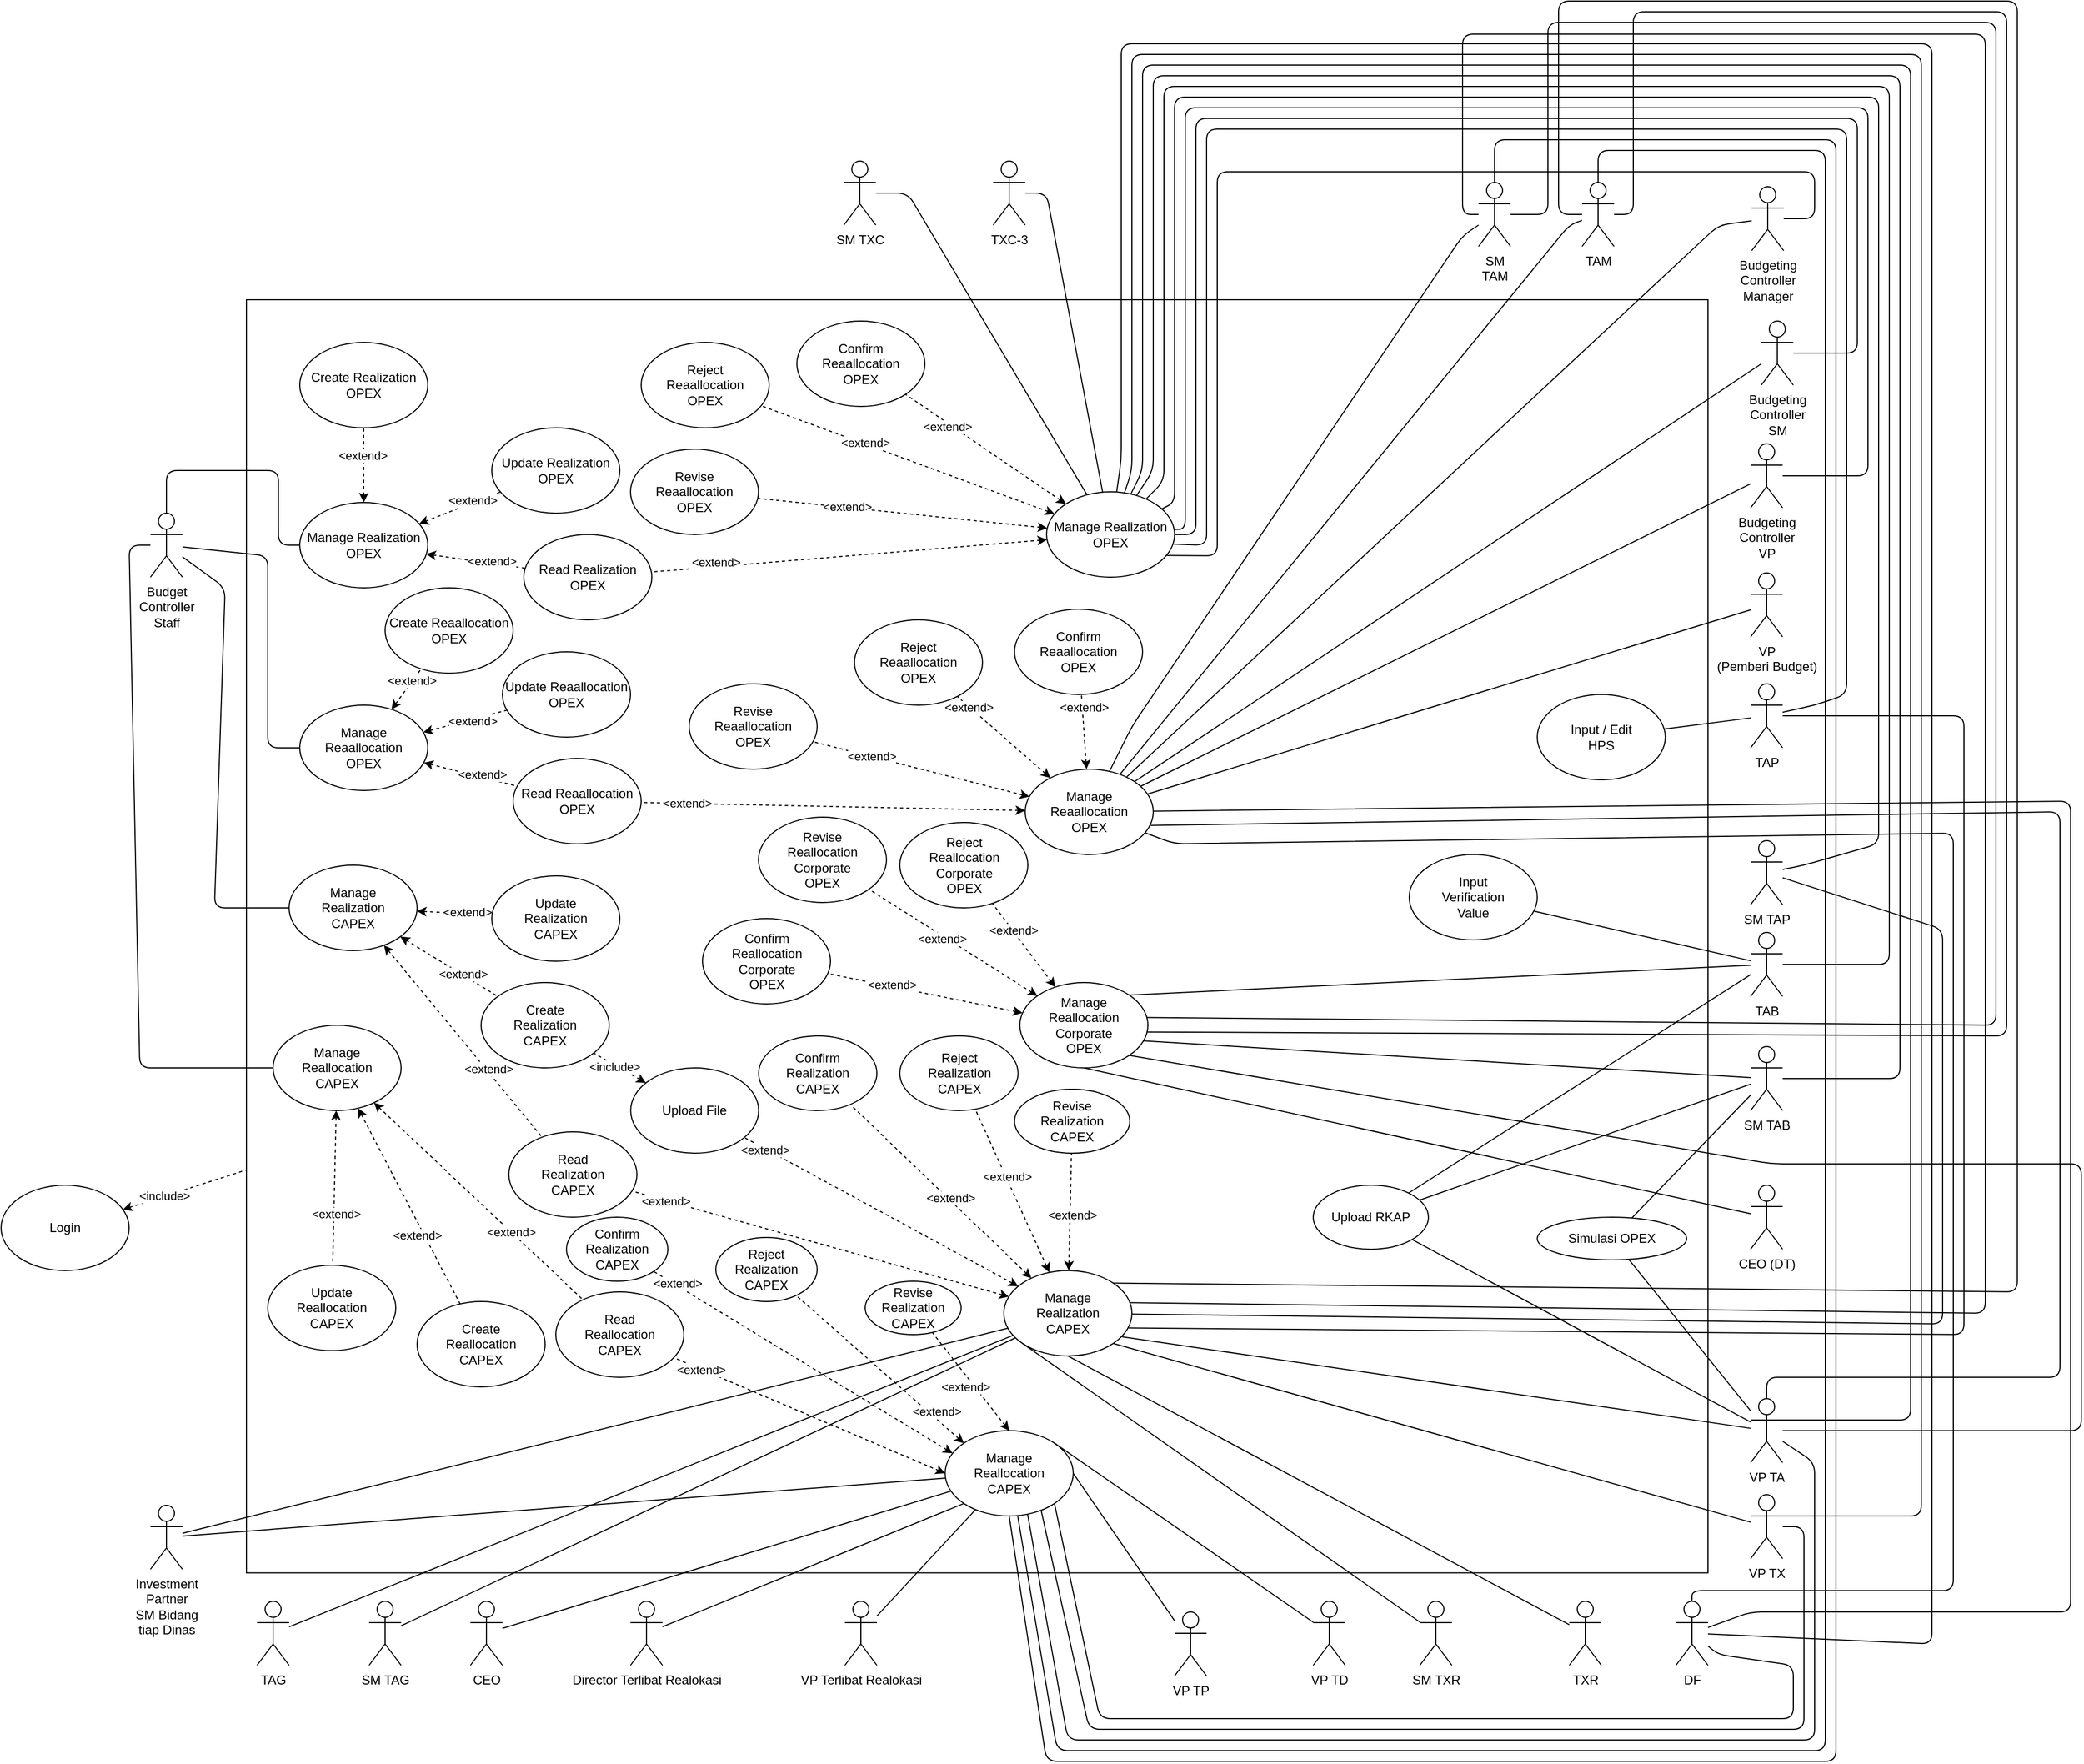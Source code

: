 <mxfile>
    <diagram id="9n12OGgtPwn-fQQnR-sB" name="Page-1">
        <mxGraphModel dx="2982" dy="1989" grid="1" gridSize="10" guides="1" tooltips="1" connect="1" arrows="1" fold="1" page="1" pageScale="1" pageWidth="850" pageHeight="1100" math="0" shadow="0">
            <root>
                <mxCell id="0"/>
                <mxCell id="1" parent="0"/>
                <mxCell id="5" value="" style="rounded=0;whiteSpace=wrap;html=1;movable=1;resizable=1;rotatable=1;deletable=1;editable=1;connectable=1;" vertex="1" parent="1">
                    <mxGeometry x="-570" y="-200" width="1370" height="1193.33" as="geometry"/>
                </mxCell>
                <mxCell id="9" style="edgeStyle=none;html=1;endArrow=none;endFill=0;" edge="1" parent="1" source="6" target="8">
                    <mxGeometry relative="1" as="geometry">
                        <mxPoint x="-520" y="30" as="targetPoint"/>
                        <Array as="points">
                            <mxPoint x="-645" y="-40"/>
                            <mxPoint x="-540" y="-40"/>
                            <mxPoint x="-540" y="30"/>
                        </Array>
                    </mxGeometry>
                </mxCell>
                <mxCell id="11" style="edgeStyle=none;html=1;endArrow=none;endFill=0;entryX=0;entryY=0.5;entryDx=0;entryDy=0;" edge="1" parent="1" source="6" target="10">
                    <mxGeometry relative="1" as="geometry">
                        <Array as="points">
                            <mxPoint x="-550" y="40"/>
                            <mxPoint x="-550" y="220"/>
                        </Array>
                    </mxGeometry>
                </mxCell>
                <mxCell id="6" value="Budget &lt;br&gt;Controller &lt;br&gt;Staff" style="shape=umlActor;verticalLabelPosition=bottom;verticalAlign=top;html=1;outlineConnect=0;" vertex="1" parent="1">
                    <mxGeometry x="-660" width="30" height="60" as="geometry"/>
                </mxCell>
                <mxCell id="15" style="edgeStyle=none;html=1;endArrow=none;endFill=0;startArrow=classic;startFill=1;dashed=1;" edge="1" parent="1" source="8" target="12">
                    <mxGeometry relative="1" as="geometry"/>
                </mxCell>
                <mxCell id="16" value="&amp;lt;extend&amp;gt;" style="edgeLabel;html=1;align=center;verticalAlign=middle;resizable=0;points=[];" vertex="1" connectable="0" parent="15">
                    <mxGeometry x="0.267" y="1" relative="1" as="geometry">
                        <mxPoint as="offset"/>
                    </mxGeometry>
                </mxCell>
                <mxCell id="17" style="edgeStyle=none;html=1;dashed=1;startArrow=classic;startFill=1;endArrow=none;endFill=0;" edge="1" parent="1" source="8" target="13">
                    <mxGeometry relative="1" as="geometry"/>
                </mxCell>
                <mxCell id="18" value="&amp;lt;extend&amp;gt;" style="edgeLabel;html=1;align=center;verticalAlign=middle;resizable=0;points=[];" vertex="1" connectable="0" parent="17">
                    <mxGeometry x="0.31" y="1" relative="1" as="geometry">
                        <mxPoint y="-1" as="offset"/>
                    </mxGeometry>
                </mxCell>
                <mxCell id="19" style="edgeStyle=none;html=1;dashed=1;startArrow=classic;startFill=1;endArrow=none;endFill=0;" edge="1" parent="1" source="8" target="14">
                    <mxGeometry relative="1" as="geometry"/>
                </mxCell>
                <mxCell id="20" value="&amp;lt;extend&amp;gt;" style="edgeLabel;html=1;align=center;verticalAlign=middle;resizable=0;points=[];" vertex="1" connectable="0" parent="19">
                    <mxGeometry x="0.328" y="2" relative="1" as="geometry">
                        <mxPoint as="offset"/>
                    </mxGeometry>
                </mxCell>
                <mxCell id="8" value="Manage Realization OPEX" style="ellipse;whiteSpace=wrap;html=1;" vertex="1" parent="1">
                    <mxGeometry x="-520" y="-10" width="120" height="80" as="geometry"/>
                </mxCell>
                <mxCell id="24" style="edgeStyle=none;html=1;dashed=1;startArrow=classic;startFill=1;endArrow=none;endFill=0;" edge="1" parent="1" source="10" target="21">
                    <mxGeometry relative="1" as="geometry"/>
                </mxCell>
                <mxCell id="34" value="&amp;lt;extend&amp;gt;" style="edgeLabel;html=1;align=center;verticalAlign=middle;resizable=0;points=[];" vertex="1" connectable="0" parent="24">
                    <mxGeometry x="0.409" y="1" relative="1" as="geometry">
                        <mxPoint as="offset"/>
                    </mxGeometry>
                </mxCell>
                <mxCell id="25" style="edgeStyle=none;html=1;dashed=1;startArrow=classic;startFill=1;endArrow=none;endFill=0;" edge="1" parent="1" source="10" target="23">
                    <mxGeometry relative="1" as="geometry"/>
                </mxCell>
                <mxCell id="35" value="&amp;lt;extend&amp;gt;" style="edgeLabel;html=1;align=center;verticalAlign=middle;resizable=0;points=[];" vertex="1" connectable="0" parent="25">
                    <mxGeometry x="-0.202" y="-2" relative="1" as="geometry">
                        <mxPoint x="14" y="-4" as="offset"/>
                    </mxGeometry>
                </mxCell>
                <mxCell id="26" style="edgeStyle=none;html=1;dashed=1;startArrow=classic;startFill=1;endArrow=none;endFill=0;" edge="1" parent="1" source="10" target="22">
                    <mxGeometry relative="1" as="geometry"/>
                </mxCell>
                <mxCell id="36" value="&amp;lt;extend&amp;gt;" style="edgeLabel;html=1;align=center;verticalAlign=middle;resizable=0;points=[];" vertex="1" connectable="0" parent="26">
                    <mxGeometry x="-0.113" y="1" relative="1" as="geometry">
                        <mxPoint x="15" y="2" as="offset"/>
                    </mxGeometry>
                </mxCell>
                <mxCell id="10" value="Manage Reaallocation&lt;br&gt;OPEX" style="ellipse;whiteSpace=wrap;html=1;" vertex="1" parent="1">
                    <mxGeometry x="-520" y="180" width="120" height="80" as="geometry"/>
                </mxCell>
                <mxCell id="12" value="Create Realization OPEX" style="ellipse;whiteSpace=wrap;html=1;" vertex="1" parent="1">
                    <mxGeometry x="-520" y="-160" width="120" height="80" as="geometry"/>
                </mxCell>
                <mxCell id="13" value="Read Realization OPEX" style="ellipse;whiteSpace=wrap;html=1;" vertex="1" parent="1">
                    <mxGeometry x="-310" y="20" width="120" height="80" as="geometry"/>
                </mxCell>
                <mxCell id="14" value="Update Realization OPEX" style="ellipse;whiteSpace=wrap;html=1;" vertex="1" parent="1">
                    <mxGeometry x="-340" y="-80" width="120" height="80" as="geometry"/>
                </mxCell>
                <mxCell id="21" value="Create Reaallocation OPEX" style="ellipse;whiteSpace=wrap;html=1;" vertex="1" parent="1">
                    <mxGeometry x="-440" y="70" width="120" height="80" as="geometry"/>
                </mxCell>
                <mxCell id="22" value="Read Reaallocation OPEX" style="ellipse;whiteSpace=wrap;html=1;" vertex="1" parent="1">
                    <mxGeometry x="-320" y="230" width="120" height="80" as="geometry"/>
                </mxCell>
                <mxCell id="23" value="Update Reaallocation OPEX" style="ellipse;whiteSpace=wrap;html=1;" vertex="1" parent="1">
                    <mxGeometry x="-330" y="130" width="120" height="80" as="geometry"/>
                </mxCell>
                <mxCell id="83" style="edgeStyle=none;html=1;startArrow=none;startFill=0;endArrow=none;endFill=0;entryX=0.937;entryY=0.745;entryDx=0;entryDy=0;entryPerimeter=0;" edge="1" parent="1" source="27" target="28">
                    <mxGeometry relative="1" as="geometry">
                        <Array as="points">
                            <mxPoint x="900" y="-276"/>
                            <mxPoint x="900" y="-320"/>
                            <mxPoint x="340" y="-320"/>
                            <mxPoint x="340" y="40"/>
                        </Array>
                    </mxGeometry>
                </mxCell>
                <mxCell id="128" style="edgeStyle=none;html=1;startArrow=none;startFill=0;endArrow=none;endFill=0;" edge="1" parent="1" source="27" target="29">
                    <mxGeometry relative="1" as="geometry">
                        <Array as="points">
                            <mxPoint x="810" y="-270"/>
                        </Array>
                    </mxGeometry>
                </mxCell>
                <mxCell id="27" value="Budgeting&lt;br&gt;Controller&lt;br&gt;Manager" style="shape=umlActor;verticalLabelPosition=bottom;verticalAlign=top;html=1;outlineConnect=0;" vertex="1" parent="1">
                    <mxGeometry x="841" y="-306" width="30" height="60" as="geometry"/>
                </mxCell>
                <mxCell id="30" style="edgeStyle=none;html=1;dashed=1;startArrow=classic;startFill=1;endArrow=none;endFill=0;" edge="1" parent="1" source="28" target="13">
                    <mxGeometry relative="1" as="geometry"/>
                </mxCell>
                <mxCell id="250" value="&amp;lt;extend&amp;gt;" style="edgeLabel;html=1;align=center;verticalAlign=middle;resizable=0;points=[];" vertex="1" connectable="0" parent="30">
                    <mxGeometry x="0.522" y="-2" relative="1" as="geometry">
                        <mxPoint x="-28" as="offset"/>
                    </mxGeometry>
                </mxCell>
                <mxCell id="46" style="edgeStyle=none;html=1;dashed=1;startArrow=classic;startFill=1;endArrow=none;endFill=0;" edge="1" parent="1" source="28" target="44">
                    <mxGeometry relative="1" as="geometry"/>
                </mxCell>
                <mxCell id="249" value="&amp;lt;extend&amp;gt;" style="edgeLabel;html=1;align=center;verticalAlign=middle;resizable=0;points=[];" vertex="1" connectable="0" parent="46">
                    <mxGeometry x="0.296" y="-1" relative="1" as="geometry">
                        <mxPoint as="offset"/>
                    </mxGeometry>
                </mxCell>
                <mxCell id="47" style="edgeStyle=none;html=1;dashed=1;startArrow=classic;startFill=1;endArrow=none;endFill=0;" edge="1" parent="1" source="28" target="45">
                    <mxGeometry relative="1" as="geometry"/>
                </mxCell>
                <mxCell id="247" value="&amp;lt;extend&amp;gt;" style="edgeLabel;html=1;align=center;verticalAlign=middle;resizable=0;points=[];" vertex="1" connectable="0" parent="47">
                    <mxGeometry x="0.481" y="-1" relative="1" as="geometry">
                        <mxPoint x="-1" y="4" as="offset"/>
                    </mxGeometry>
                </mxCell>
                <mxCell id="48" style="edgeStyle=none;html=1;dashed=1;startArrow=classic;startFill=1;endArrow=none;endFill=0;" edge="1" parent="1" source="28" target="43">
                    <mxGeometry relative="1" as="geometry"/>
                </mxCell>
                <mxCell id="248" value="&amp;lt;extend&amp;gt;" style="edgeLabel;html=1;align=center;verticalAlign=middle;resizable=0;points=[];" vertex="1" connectable="0" parent="48">
                    <mxGeometry x="0.388" y="-1" relative="1" as="geometry">
                        <mxPoint as="offset"/>
                    </mxGeometry>
                </mxCell>
                <mxCell id="28" value="Manage Realization OPEX" style="ellipse;whiteSpace=wrap;html=1;" vertex="1" parent="1">
                    <mxGeometry x="180" y="-20" width="120" height="80" as="geometry"/>
                </mxCell>
                <mxCell id="31" style="edgeStyle=none;html=1;dashed=1;startArrow=classic;startFill=1;endArrow=none;endFill=0;" edge="1" parent="1" source="29" target="22">
                    <mxGeometry relative="1" as="geometry"/>
                </mxCell>
                <mxCell id="254" value="&amp;lt;extend&amp;gt;" style="edgeLabel;html=1;align=center;verticalAlign=middle;resizable=0;points=[];" vertex="1" connectable="0" parent="31">
                    <mxGeometry x="0.763" relative="1" as="geometry">
                        <mxPoint as="offset"/>
                    </mxGeometry>
                </mxCell>
                <mxCell id="40" style="edgeStyle=none;html=1;dashed=1;startArrow=classic;startFill=1;endArrow=none;endFill=0;" edge="1" parent="1" source="29" target="37">
                    <mxGeometry relative="1" as="geometry"/>
                </mxCell>
                <mxCell id="251" value="&amp;lt;extend&amp;gt;" style="edgeLabel;html=1;align=center;verticalAlign=middle;resizable=0;points=[];" vertex="1" connectable="0" parent="40">
                    <mxGeometry x="0.455" relative="1" as="geometry">
                        <mxPoint as="offset"/>
                    </mxGeometry>
                </mxCell>
                <mxCell id="41" style="edgeStyle=none;html=1;dashed=1;startArrow=classic;startFill=1;endArrow=none;endFill=0;" edge="1" parent="1" source="29" target="38">
                    <mxGeometry relative="1" as="geometry"/>
                </mxCell>
                <mxCell id="252" value="&amp;lt;extend&amp;gt;" style="edgeLabel;html=1;align=center;verticalAlign=middle;resizable=0;points=[];" vertex="1" connectable="0" parent="41">
                    <mxGeometry x="0.75" relative="1" as="geometry">
                        <mxPoint as="offset"/>
                    </mxGeometry>
                </mxCell>
                <mxCell id="42" style="edgeStyle=none;html=1;dashed=1;startArrow=classic;startFill=1;endArrow=none;endFill=0;" edge="1" parent="1" source="29" target="39">
                    <mxGeometry relative="1" as="geometry"/>
                </mxCell>
                <mxCell id="253" value="&amp;lt;extend&amp;gt;" style="edgeLabel;html=1;align=center;verticalAlign=middle;resizable=0;points=[];" vertex="1" connectable="0" parent="42">
                    <mxGeometry x="0.657" y="-1" relative="1" as="geometry">
                        <mxPoint as="offset"/>
                    </mxGeometry>
                </mxCell>
                <mxCell id="29" value="Manage Reaallocation&lt;br&gt;OPEX" style="ellipse;whiteSpace=wrap;html=1;" vertex="1" parent="1">
                    <mxGeometry x="160" y="240" width="120" height="80" as="geometry"/>
                </mxCell>
                <mxCell id="37" value="Revise&lt;br&gt;Reaallocation&lt;br&gt;OPEX" style="ellipse;whiteSpace=wrap;html=1;" vertex="1" parent="1">
                    <mxGeometry x="-155" y="160" width="120" height="80" as="geometry"/>
                </mxCell>
                <mxCell id="38" value="Reject&lt;br&gt;Reaallocation&lt;br&gt;OPEX" style="ellipse;whiteSpace=wrap;html=1;" vertex="1" parent="1">
                    <mxGeometry y="100" width="120" height="80" as="geometry"/>
                </mxCell>
                <mxCell id="39" value="Confirm&lt;br&gt;Reaallocation&lt;br&gt;OPEX" style="ellipse;whiteSpace=wrap;html=1;" vertex="1" parent="1">
                    <mxGeometry x="150" y="90" width="120" height="80" as="geometry"/>
                </mxCell>
                <mxCell id="43" value="Revise&lt;br&gt;Reaallocation&lt;br&gt;OPEX" style="ellipse;whiteSpace=wrap;html=1;" vertex="1" parent="1">
                    <mxGeometry x="-210" y="-60" width="120" height="80" as="geometry"/>
                </mxCell>
                <mxCell id="44" value="Reject&lt;br&gt;Reaallocation&lt;br&gt;OPEX" style="ellipse;whiteSpace=wrap;html=1;" vertex="1" parent="1">
                    <mxGeometry x="-200" y="-160" width="120" height="80" as="geometry"/>
                </mxCell>
                <mxCell id="45" value="Confirm&lt;br&gt;Reaallocation&lt;br&gt;OPEX" style="ellipse;whiteSpace=wrap;html=1;" vertex="1" parent="1">
                    <mxGeometry x="-54" y="-180" width="120" height="80" as="geometry"/>
                </mxCell>
                <mxCell id="60" style="edgeStyle=none;html=1;dashed=1;startArrow=classic;startFill=1;endArrow=none;endFill=0;" edge="1" parent="1" source="56" target="57">
                    <mxGeometry relative="1" as="geometry"/>
                </mxCell>
                <mxCell id="257" value="&amp;lt;extend&amp;gt;" style="edgeLabel;html=1;align=center;verticalAlign=middle;resizable=0;points=[];" vertex="1" connectable="0" parent="60">
                    <mxGeometry x="0.122" y="3" relative="1" as="geometry">
                        <mxPoint x="1" as="offset"/>
                    </mxGeometry>
                </mxCell>
                <mxCell id="61" style="edgeStyle=none;html=1;dashed=1;startArrow=classic;startFill=1;endArrow=none;endFill=0;" edge="1" parent="1" source="56" target="59">
                    <mxGeometry relative="1" as="geometry"/>
                </mxCell>
                <mxCell id="258" value="&amp;lt;extend&amp;gt;" style="edgeLabel;html=1;align=center;verticalAlign=middle;resizable=0;points=[];" vertex="1" connectable="0" parent="61">
                    <mxGeometry x="0.35" y="-2" relative="1" as="geometry">
                        <mxPoint as="offset"/>
                    </mxGeometry>
                </mxCell>
                <mxCell id="62" style="edgeStyle=none;html=1;dashed=1;startArrow=classic;startFill=1;endArrow=none;endFill=0;" edge="1" parent="1" source="56" target="58">
                    <mxGeometry relative="1" as="geometry"/>
                </mxCell>
                <mxCell id="256" value="&amp;lt;extend&amp;gt;" style="edgeLabel;html=1;align=center;verticalAlign=middle;resizable=0;points=[];" vertex="1" connectable="0" parent="62">
                    <mxGeometry x="0.356" relative="1" as="geometry">
                        <mxPoint as="offset"/>
                    </mxGeometry>
                </mxCell>
                <mxCell id="56" value="Manage &lt;br&gt;Reallocation Corporate&lt;br&gt;OPEX" style="ellipse;whiteSpace=wrap;html=1;" vertex="1" parent="1">
                    <mxGeometry x="155" y="440" width="120" height="80" as="geometry"/>
                </mxCell>
                <mxCell id="57" value="Revise&lt;br&gt;Reallocation Corporate&lt;br&gt;OPEX" style="ellipse;whiteSpace=wrap;html=1;" vertex="1" parent="1">
                    <mxGeometry x="-90" y="285" width="120" height="80" as="geometry"/>
                </mxCell>
                <mxCell id="58" value="Reject&lt;br&gt;Reallocation Corporate&lt;br&gt;OPEX" style="ellipse;whiteSpace=wrap;html=1;" vertex="1" parent="1">
                    <mxGeometry x="42.5" y="290" width="120" height="80" as="geometry"/>
                </mxCell>
                <mxCell id="59" value="Confirm&lt;br&gt;Reallocation Corporate&lt;br&gt;OPEX" style="ellipse;whiteSpace=wrap;html=1;" vertex="1" parent="1">
                    <mxGeometry x="-142.5" y="380" width="120" height="80" as="geometry"/>
                </mxCell>
                <mxCell id="85" style="edgeStyle=none;html=1;startArrow=none;startFill=0;endArrow=none;endFill=0;entryX=1;entryY=0.5;entryDx=0;entryDy=0;" edge="1" parent="1" source="84" target="28">
                    <mxGeometry relative="1" as="geometry">
                        <mxPoint x="290" as="targetPoint"/>
                        <Array as="points">
                            <mxPoint x="940" y="-150"/>
                            <mxPoint x="940" y="-370"/>
                            <mxPoint x="320" y="-370"/>
                            <mxPoint x="320" y="20"/>
                        </Array>
                    </mxGeometry>
                </mxCell>
                <mxCell id="129" style="edgeStyle=none;html=1;startArrow=none;startFill=0;endArrow=none;endFill=0;" edge="1" parent="1" source="84" target="29">
                    <mxGeometry relative="1" as="geometry"/>
                </mxCell>
                <mxCell id="84" value="Budgeting&lt;br&gt;Controller&lt;br&gt;SM" style="shape=umlActor;verticalLabelPosition=bottom;verticalAlign=top;html=1;outlineConnect=0;" vertex="1" parent="1">
                    <mxGeometry x="850" y="-180" width="30" height="60" as="geometry"/>
                </mxCell>
                <mxCell id="89" style="edgeStyle=none;html=1;startArrow=none;startFill=0;endArrow=none;endFill=0;entryX=0.993;entryY=0.44;entryDx=0;entryDy=0;entryPerimeter=0;" edge="1" parent="1" source="88" target="28">
                    <mxGeometry relative="1" as="geometry">
                        <Array as="points">
                            <mxPoint x="950" y="-35"/>
                            <mxPoint x="950" y="-380"/>
                            <mxPoint x="310" y="-380"/>
                            <mxPoint x="310" y="15"/>
                        </Array>
                    </mxGeometry>
                </mxCell>
                <mxCell id="130" style="edgeStyle=none;html=1;startArrow=none;startFill=0;endArrow=none;endFill=0;" edge="1" parent="1" source="88" target="29">
                    <mxGeometry relative="1" as="geometry"/>
                </mxCell>
                <mxCell id="88" value="Budgeting&lt;br&gt;Controller&lt;br&gt;VP" style="shape=umlActor;verticalLabelPosition=bottom;verticalAlign=top;html=1;outlineConnect=0;" vertex="1" parent="1">
                    <mxGeometry x="840" y="-65" width="30" height="60" as="geometry"/>
                </mxCell>
                <mxCell id="94" style="edgeStyle=none;html=1;startArrow=none;startFill=0;endArrow=none;endFill=0;entryX=0.99;entryY=0.613;entryDx=0;entryDy=0;entryPerimeter=0;" edge="1" parent="1" source="93" target="28">
                    <mxGeometry relative="1" as="geometry">
                        <Array as="points">
                            <mxPoint x="900" y="180"/>
                            <mxPoint x="930" y="170"/>
                            <mxPoint x="930" y="-360"/>
                            <mxPoint x="330" y="-360"/>
                            <mxPoint x="330" y="30"/>
                        </Array>
                    </mxGeometry>
                </mxCell>
                <mxCell id="98" style="edgeStyle=none;html=1;startArrow=none;startFill=0;endArrow=none;endFill=0;" edge="1" parent="1" source="93" target="262">
                    <mxGeometry relative="1" as="geometry">
                        <mxPoint x="780.424" y="204.797" as="targetPoint"/>
                    </mxGeometry>
                </mxCell>
                <mxCell id="219" style="edgeStyle=none;html=1;startArrow=none;startFill=0;endArrow=none;endFill=0;entryX=0.973;entryY=0.672;entryDx=0;entryDy=0;entryPerimeter=0;" edge="1" parent="1" source="93" target="161">
                    <mxGeometry relative="1" as="geometry">
                        <mxPoint x="240" y="770" as="targetPoint"/>
                        <Array as="points">
                            <mxPoint x="1040" y="190"/>
                            <mxPoint x="1040" y="770"/>
                        </Array>
                    </mxGeometry>
                </mxCell>
                <mxCell id="93" value="TAP" style="shape=umlActor;verticalLabelPosition=bottom;verticalAlign=top;html=1;outlineConnect=0;" vertex="1" parent="1">
                    <mxGeometry x="840" y="160" width="30" height="60" as="geometry"/>
                </mxCell>
                <mxCell id="101" style="edgeStyle=none;html=1;startArrow=none;startFill=0;endArrow=none;endFill=0;" edge="1" parent="1" source="99" target="28">
                    <mxGeometry relative="1" as="geometry">
                        <mxPoint x="870" y="300" as="sourcePoint"/>
                        <Array as="points">
                            <mxPoint x="890" y="330"/>
                            <mxPoint x="960" y="310"/>
                            <mxPoint x="960" y="-390"/>
                            <mxPoint x="300" y="-390"/>
                            <mxPoint x="300" y="-10"/>
                        </Array>
                    </mxGeometry>
                </mxCell>
                <mxCell id="218" style="edgeStyle=none;html=1;startArrow=none;startFill=0;endArrow=none;endFill=0;" edge="1" parent="1" source="99" target="161">
                    <mxGeometry relative="1" as="geometry">
                        <Array as="points">
                            <mxPoint x="1020" y="390"/>
                            <mxPoint x="1020" y="760"/>
                        </Array>
                    </mxGeometry>
                </mxCell>
                <mxCell id="99" value="SM TAP" style="shape=umlActor;verticalLabelPosition=bottom;verticalAlign=top;html=1;outlineConnect=0;" vertex="1" parent="1">
                    <mxGeometry x="840" y="307" width="30" height="60" as="geometry"/>
                </mxCell>
                <mxCell id="105" style="edgeStyle=none;html=1;startArrow=none;startFill=0;endArrow=none;endFill=0;" edge="1" parent="1" source="104" target="28">
                    <mxGeometry relative="1" as="geometry">
                        <Array as="points">
                            <mxPoint x="970" y="423"/>
                            <mxPoint x="970" y="-400"/>
                            <mxPoint x="290" y="-400"/>
                            <mxPoint x="290" y="-30"/>
                        </Array>
                    </mxGeometry>
                </mxCell>
                <mxCell id="109" style="edgeStyle=none;html=1;startArrow=none;startFill=0;endArrow=none;endFill=0;" edge="1" parent="1" source="104" target="263">
                    <mxGeometry relative="1" as="geometry">
                        <mxPoint x="752.535" y="410.589" as="targetPoint"/>
                    </mxGeometry>
                </mxCell>
                <mxCell id="141" style="edgeStyle=none;html=1;startArrow=none;startFill=0;endArrow=none;endFill=0;entryX=1;entryY=0;entryDx=0;entryDy=0;" edge="1" parent="1" source="104" target="56">
                    <mxGeometry relative="1" as="geometry"/>
                </mxCell>
                <mxCell id="303" style="edgeStyle=none;html=1;startArrow=none;startFill=0;endArrow=none;endFill=0;" edge="1" parent="1" source="104" target="304">
                    <mxGeometry relative="1" as="geometry"/>
                </mxCell>
                <mxCell id="104" value="TAB" style="shape=umlActor;verticalLabelPosition=bottom;verticalAlign=top;html=1;outlineConnect=0;" vertex="1" parent="1">
                    <mxGeometry x="840" y="393" width="30" height="60" as="geometry"/>
                </mxCell>
                <mxCell id="111" style="edgeStyle=none;html=1;startArrow=none;startFill=0;endArrow=none;endFill=0;" edge="1" parent="1" source="110" target="28">
                    <mxGeometry relative="1" as="geometry">
                        <Array as="points">
                            <mxPoint x="980" y="530"/>
                            <mxPoint x="980" y="-410"/>
                            <mxPoint x="280" y="-410"/>
                            <mxPoint x="280" y="-40"/>
                        </Array>
                    </mxGeometry>
                </mxCell>
                <mxCell id="140" style="edgeStyle=none;html=1;startArrow=none;startFill=0;endArrow=none;endFill=0;entryX=0.962;entryY=0.683;entryDx=0;entryDy=0;entryPerimeter=0;" edge="1" parent="1" source="110" target="56">
                    <mxGeometry relative="1" as="geometry"/>
                </mxCell>
                <mxCell id="301" style="edgeStyle=none;html=1;startArrow=none;startFill=0;endArrow=none;endFill=0;" edge="1" parent="1" source="110" target="304">
                    <mxGeometry relative="1" as="geometry"/>
                </mxCell>
                <mxCell id="302" style="edgeStyle=none;html=1;startArrow=none;startFill=0;endArrow=none;endFill=0;" edge="1" parent="1" source="110" target="299">
                    <mxGeometry relative="1" as="geometry"/>
                </mxCell>
                <mxCell id="110" value="SM TAB" style="shape=umlActor;verticalLabelPosition=bottom;verticalAlign=top;html=1;outlineConnect=0;" vertex="1" parent="1">
                    <mxGeometry x="840" y="500" width="30" height="60" as="geometry"/>
                </mxCell>
                <mxCell id="115" style="edgeStyle=none;html=1;startArrow=none;startFill=0;endArrow=none;endFill=0;exitX=1;exitY=0.333;exitDx=0;exitDy=0;exitPerimeter=0;" edge="1" parent="1" source="114" target="28">
                    <mxGeometry relative="1" as="geometry">
                        <Array as="points">
                            <mxPoint x="990" y="850"/>
                            <mxPoint x="990" y="-420"/>
                            <mxPoint x="270" y="-420"/>
                            <mxPoint x="270" y="-40"/>
                        </Array>
                    </mxGeometry>
                </mxCell>
                <mxCell id="138" style="edgeStyle=none;html=1;startArrow=none;startFill=0;endArrow=none;endFill=0;entryX=0.978;entryY=0.659;entryDx=0;entryDy=0;entryPerimeter=0;" edge="1" parent="1" source="114" target="29">
                    <mxGeometry relative="1" as="geometry">
                        <mxPoint x="280" y="290" as="targetPoint"/>
                        <Array as="points">
                            <mxPoint x="855" y="810"/>
                            <mxPoint x="1130" y="810"/>
                            <mxPoint x="1130" y="280"/>
                        </Array>
                    </mxGeometry>
                </mxCell>
                <mxCell id="145" style="edgeStyle=none;html=1;startArrow=none;startFill=0;endArrow=none;endFill=0;entryX=1;entryY=1;entryDx=0;entryDy=0;" edge="1" parent="1" source="114" target="56">
                    <mxGeometry relative="1" as="geometry">
                        <Array as="points">
                            <mxPoint x="1150" y="860"/>
                            <mxPoint x="1150" y="610"/>
                            <mxPoint x="860" y="610"/>
                        </Array>
                    </mxGeometry>
                </mxCell>
                <mxCell id="221" style="edgeStyle=none;html=1;startArrow=none;startFill=0;endArrow=none;endFill=0;entryX=0.921;entryY=0.775;entryDx=0;entryDy=0;entryPerimeter=0;" edge="1" parent="1" source="114" target="161">
                    <mxGeometry relative="1" as="geometry">
                        <Array as="points"/>
                    </mxGeometry>
                </mxCell>
                <mxCell id="229" style="edgeStyle=none;html=1;startArrow=none;startFill=0;endArrow=none;endFill=0;entryX=0.643;entryY=0.972;entryDx=0;entryDy=0;entryPerimeter=0;" edge="1" parent="1" source="114" target="187">
                    <mxGeometry relative="1" as="geometry">
                        <Array as="points">
                            <mxPoint x="900" y="890"/>
                            <mxPoint x="900" y="1150"/>
                            <mxPoint x="200" y="1150"/>
                        </Array>
                    </mxGeometry>
                </mxCell>
                <mxCell id="297" style="edgeStyle=none;html=1;startArrow=none;startFill=0;endArrow=none;endFill=0;" edge="1" parent="1" source="114" target="304">
                    <mxGeometry relative="1" as="geometry"/>
                </mxCell>
                <mxCell id="300" style="edgeStyle=none;html=1;startArrow=none;startFill=0;endArrow=none;endFill=0;" edge="1" parent="1" source="114" target="299">
                    <mxGeometry relative="1" as="geometry"/>
                </mxCell>
                <mxCell id="114" value="VP TA" style="shape=umlActor;verticalLabelPosition=bottom;verticalAlign=top;html=1;outlineConnect=0;" vertex="1" parent="1">
                    <mxGeometry x="840" y="830" width="30" height="60" as="geometry"/>
                </mxCell>
                <mxCell id="117" style="edgeStyle=none;html=1;startArrow=none;startFill=0;endArrow=none;endFill=0;" edge="1" parent="1" source="116" target="28">
                    <mxGeometry relative="1" as="geometry">
                        <Array as="points">
                            <mxPoint x="180" y="-300"/>
                        </Array>
                    </mxGeometry>
                </mxCell>
                <mxCell id="116" value="TXC-3" style="shape=umlActor;verticalLabelPosition=bottom;verticalAlign=top;html=1;outlineConnect=0;" vertex="1" parent="1">
                    <mxGeometry x="130" y="-330" width="30" height="60" as="geometry"/>
                </mxCell>
                <mxCell id="119" style="edgeStyle=none;html=1;startArrow=none;startFill=0;endArrow=none;endFill=0;" edge="1" parent="1" source="118" target="28">
                    <mxGeometry relative="1" as="geometry">
                        <Array as="points">
                            <mxPoint x="50" y="-300"/>
                        </Array>
                    </mxGeometry>
                </mxCell>
                <mxCell id="118" value="SM TXC" style="shape=umlActor;verticalLabelPosition=bottom;verticalAlign=top;html=1;outlineConnect=0;" vertex="1" parent="1">
                    <mxGeometry x="-10" y="-330" width="30" height="60" as="geometry"/>
                </mxCell>
                <mxCell id="121" style="edgeStyle=none;html=1;startArrow=none;startFill=0;endArrow=none;endFill=0;exitX=1;exitY=0.333;exitDx=0;exitDy=0;exitPerimeter=0;" edge="1" parent="1" source="120" target="28">
                    <mxGeometry relative="1" as="geometry">
                        <mxPoint x="840" y="931" as="sourcePoint"/>
                        <Array as="points">
                            <mxPoint x="1000" y="940"/>
                            <mxPoint x="1000" y="-430"/>
                            <mxPoint x="260" y="-430"/>
                            <mxPoint x="260" y="-40"/>
                        </Array>
                    </mxGeometry>
                </mxCell>
                <mxCell id="222" style="edgeStyle=none;html=1;startArrow=none;startFill=0;endArrow=none;endFill=0;entryX=1;entryY=1;entryDx=0;entryDy=0;" edge="1" parent="1" source="120" target="161">
                    <mxGeometry relative="1" as="geometry">
                        <Array as="points"/>
                    </mxGeometry>
                </mxCell>
                <mxCell id="230" style="edgeStyle=none;html=1;startArrow=none;startFill=0;endArrow=none;endFill=0;entryX=0.75;entryY=0.937;entryDx=0;entryDy=0;entryPerimeter=0;" edge="1" parent="1" source="120" target="187">
                    <mxGeometry relative="1" as="geometry">
                        <Array as="points">
                            <mxPoint x="890" y="950"/>
                            <mxPoint x="890" y="1140"/>
                            <mxPoint x="220" y="1140"/>
                        </Array>
                    </mxGeometry>
                </mxCell>
                <mxCell id="120" value="VP TX" style="shape=umlActor;verticalLabelPosition=bottom;verticalAlign=top;html=1;outlineConnect=0;" vertex="1" parent="1">
                    <mxGeometry x="840" y="920" width="30" height="60" as="geometry"/>
                </mxCell>
                <mxCell id="127" style="edgeStyle=none;html=1;startArrow=none;startFill=0;endArrow=none;endFill=0;" edge="1" parent="1" source="122" target="28">
                    <mxGeometry relative="1" as="geometry">
                        <Array as="points">
                            <mxPoint x="1010" y="1060"/>
                            <mxPoint x="1010" y="-440"/>
                            <mxPoint x="250" y="-440"/>
                            <mxPoint x="250" y="-50"/>
                        </Array>
                    </mxGeometry>
                </mxCell>
                <mxCell id="139" style="edgeStyle=none;html=1;startArrow=none;startFill=0;endArrow=none;endFill=0;" edge="1" parent="1" source="122" target="29">
                    <mxGeometry relative="1" as="geometry">
                        <Array as="points">
                            <mxPoint x="840" y="1030"/>
                            <mxPoint x="1140" y="1030"/>
                            <mxPoint x="1140" y="270"/>
                        </Array>
                    </mxGeometry>
                </mxCell>
                <mxCell id="144" style="edgeStyle=none;html=1;startArrow=none;startFill=0;endArrow=none;endFill=0;" edge="1" parent="1" source="122" target="29">
                    <mxGeometry relative="1" as="geometry">
                        <Array as="points">
                            <mxPoint x="785" y="1010"/>
                            <mxPoint x="1030" y="1010"/>
                            <mxPoint x="1030" y="300"/>
                            <mxPoint x="300" y="310"/>
                        </Array>
                    </mxGeometry>
                </mxCell>
                <mxCell id="237" style="edgeStyle=none;html=1;startArrow=none;startFill=0;endArrow=none;endFill=0;entryX=1;entryY=1;entryDx=0;entryDy=0;" edge="1" parent="1" source="122" target="187">
                    <mxGeometry relative="1" as="geometry">
                        <Array as="points">
                            <mxPoint x="810" y="1070"/>
                            <mxPoint x="880" y="1080"/>
                            <mxPoint x="880" y="1130"/>
                            <mxPoint x="230" y="1130"/>
                        </Array>
                    </mxGeometry>
                </mxCell>
                <mxCell id="122" value="DF" style="shape=umlActor;verticalLabelPosition=bottom;verticalAlign=top;html=1;outlineConnect=0;" vertex="1" parent="1">
                    <mxGeometry x="770" y="1020" width="30" height="60" as="geometry"/>
                </mxCell>
                <mxCell id="132" style="edgeStyle=none;html=1;startArrow=none;startFill=0;endArrow=none;endFill=0;" edge="1" parent="1" source="131" target="29">
                    <mxGeometry relative="1" as="geometry"/>
                </mxCell>
                <mxCell id="131" value="VP&lt;br&gt;(Pemberi Budget)" style="shape=umlActor;verticalLabelPosition=bottom;verticalAlign=top;html=1;outlineConnect=0;" vertex="1" parent="1">
                    <mxGeometry x="840" y="56" width="30" height="60" as="geometry"/>
                </mxCell>
                <mxCell id="134" style="edgeStyle=none;html=1;startArrow=none;startFill=0;endArrow=none;endFill=0;" edge="1" parent="1" source="133" target="29">
                    <mxGeometry relative="1" as="geometry">
                        <Array as="points">
                            <mxPoint x="670" y="-270"/>
                        </Array>
                    </mxGeometry>
                </mxCell>
                <mxCell id="142" style="edgeStyle=none;html=1;startArrow=none;startFill=0;endArrow=none;endFill=0;entryX=0.99;entryY=0.579;entryDx=0;entryDy=0;entryPerimeter=0;" edge="1" parent="1" source="133" target="56">
                    <mxGeometry relative="1" as="geometry">
                        <Array as="points">
                            <mxPoint x="730" y="-280"/>
                            <mxPoint x="730" y="-470"/>
                            <mxPoint x="1080" y="-470"/>
                            <mxPoint x="1080" y="490"/>
                        </Array>
                    </mxGeometry>
                </mxCell>
                <mxCell id="192" style="edgeStyle=none;html=1;startArrow=none;startFill=0;endArrow=none;endFill=0;entryX=1;entryY=0;entryDx=0;entryDy=0;" edge="1" parent="1" source="133" target="161">
                    <mxGeometry relative="1" as="geometry">
                        <Array as="points">
                            <mxPoint x="660" y="-280"/>
                            <mxPoint x="660" y="-480"/>
                            <mxPoint x="1090" y="-480"/>
                            <mxPoint x="1090" y="730"/>
                        </Array>
                    </mxGeometry>
                </mxCell>
                <mxCell id="193" style="edgeStyle=none;html=1;startArrow=none;startFill=0;endArrow=none;endFill=0;entryX=0.567;entryY=1.002;entryDx=0;entryDy=0;entryPerimeter=0;" edge="1" parent="1" source="133" target="187">
                    <mxGeometry relative="1" as="geometry">
                        <Array as="points">
                            <mxPoint x="697" y="-340"/>
                            <mxPoint x="910" y="-340"/>
                            <mxPoint x="910" y="1160"/>
                            <mxPoint x="190" y="1160"/>
                        </Array>
                    </mxGeometry>
                </mxCell>
                <mxCell id="133" value="TAM" style="shape=umlActor;verticalLabelPosition=bottom;verticalAlign=top;html=1;outlineConnect=0;" vertex="1" parent="1">
                    <mxGeometry x="682" y="-310" width="30" height="60" as="geometry"/>
                </mxCell>
                <mxCell id="137" style="edgeStyle=none;html=1;startArrow=none;startFill=0;endArrow=none;endFill=0;" edge="1" parent="1" source="136" target="29">
                    <mxGeometry relative="1" as="geometry">
                        <Array as="points">
                            <mxPoint x="570" y="-260"/>
                            <mxPoint x="260" y="200"/>
                        </Array>
                    </mxGeometry>
                </mxCell>
                <mxCell id="143" style="edgeStyle=none;html=1;startArrow=none;startFill=0;endArrow=none;endFill=0;entryX=0.99;entryY=0.409;entryDx=0;entryDy=0;entryPerimeter=0;" edge="1" parent="1" source="136" target="56">
                    <mxGeometry relative="1" as="geometry">
                        <mxPoint x="270" y="470" as="targetPoint"/>
                        <Array as="points">
                            <mxPoint x="650" y="-280"/>
                            <mxPoint x="650" y="-460"/>
                            <mxPoint x="1070" y="-460"/>
                            <mxPoint x="1070" y="480"/>
                        </Array>
                    </mxGeometry>
                </mxCell>
                <mxCell id="194" style="edgeStyle=none;html=1;startArrow=none;startFill=0;endArrow=none;endFill=0;entryX=0.917;entryY=0.375;entryDx=0;entryDy=0;entryPerimeter=0;" edge="1" parent="1" source="136" target="161">
                    <mxGeometry relative="1" as="geometry">
                        <Array as="points">
                            <mxPoint x="570" y="-280"/>
                            <mxPoint x="570" y="-449"/>
                            <mxPoint x="1060" y="-449"/>
                            <mxPoint x="1060" y="750"/>
                        </Array>
                    </mxGeometry>
                </mxCell>
                <mxCell id="228" style="edgeStyle=none;html=1;startArrow=none;startFill=0;endArrow=none;endFill=0;entryX=0.5;entryY=1;entryDx=0;entryDy=0;" edge="1" parent="1" source="136" target="187">
                    <mxGeometry relative="1" as="geometry">
                        <Array as="points">
                            <mxPoint x="600" y="-350"/>
                            <mxPoint x="920" y="-350"/>
                            <mxPoint x="920" y="1170"/>
                            <mxPoint x="180" y="1170"/>
                        </Array>
                    </mxGeometry>
                </mxCell>
                <mxCell id="136" value="SM&lt;br&gt;TAM" style="shape=umlActor;verticalLabelPosition=bottom;verticalAlign=top;html=1;outlineConnect=0;" vertex="1" parent="1">
                    <mxGeometry x="585" y="-310" width="30" height="60" as="geometry"/>
                </mxCell>
                <mxCell id="147" style="edgeStyle=none;html=1;startArrow=none;startFill=0;endArrow=none;endFill=0;entryX=0.5;entryY=1;entryDx=0;entryDy=0;" edge="1" parent="1" source="146" target="56">
                    <mxGeometry relative="1" as="geometry"/>
                </mxCell>
                <mxCell id="146" value="CEO (DT)" style="shape=umlActor;verticalLabelPosition=bottom;verticalAlign=top;html=1;outlineConnect=0;" vertex="1" parent="1">
                    <mxGeometry x="840" y="630" width="30" height="60" as="geometry"/>
                </mxCell>
                <mxCell id="150" style="edgeStyle=none;html=1;startArrow=none;startFill=0;endArrow=none;endFill=0;" edge="1" parent="1" source="6" target="157">
                    <mxGeometry relative="1" as="geometry">
                        <mxPoint x="-620" y="720" as="sourcePoint"/>
                        <mxPoint x="-480.0" y="730" as="targetPoint"/>
                        <Array as="points">
                            <mxPoint x="-590" y="70"/>
                            <mxPoint x="-600" y="370"/>
                        </Array>
                    </mxGeometry>
                </mxCell>
                <mxCell id="186" style="edgeStyle=none;html=1;startArrow=none;startFill=0;endArrow=none;endFill=0;entryX=0;entryY=0.5;entryDx=0;entryDy=0;" edge="1" parent="1" source="6" target="182">
                    <mxGeometry relative="1" as="geometry">
                        <mxPoint x="-620" y="720" as="sourcePoint"/>
                        <Array as="points">
                            <mxPoint x="-680" y="30"/>
                            <mxPoint x="-670" y="520"/>
                        </Array>
                    </mxGeometry>
                </mxCell>
                <mxCell id="151" style="edgeStyle=none;html=1;endArrow=none;endFill=0;startArrow=classic;startFill=1;dashed=1;" edge="1" parent="1" source="157" target="158">
                    <mxGeometry relative="1" as="geometry"/>
                </mxCell>
                <mxCell id="152" value="&amp;lt;extend&amp;gt;" style="edgeLabel;html=1;align=center;verticalAlign=middle;resizable=0;points=[];" vertex="1" connectable="0" parent="151">
                    <mxGeometry x="0.267" y="1" relative="1" as="geometry">
                        <mxPoint as="offset"/>
                    </mxGeometry>
                </mxCell>
                <mxCell id="153" style="edgeStyle=none;html=1;dashed=1;startArrow=classic;startFill=1;endArrow=none;endFill=0;" edge="1" parent="1" source="157" target="159">
                    <mxGeometry relative="1" as="geometry"/>
                </mxCell>
                <mxCell id="154" value="&amp;lt;extend&amp;gt;" style="edgeLabel;html=1;align=center;verticalAlign=middle;resizable=0;points=[];" vertex="1" connectable="0" parent="153">
                    <mxGeometry x="0.31" y="1" relative="1" as="geometry">
                        <mxPoint y="-1" as="offset"/>
                    </mxGeometry>
                </mxCell>
                <mxCell id="155" style="edgeStyle=none;html=1;dashed=1;startArrow=classic;startFill=1;endArrow=none;endFill=0;" edge="1" parent="1" source="157" target="160">
                    <mxGeometry relative="1" as="geometry"/>
                </mxCell>
                <mxCell id="156" value="&amp;lt;extend&amp;gt;" style="edgeLabel;html=1;align=center;verticalAlign=middle;resizable=0;points=[];" vertex="1" connectable="0" parent="155">
                    <mxGeometry x="0.328" y="2" relative="1" as="geometry">
                        <mxPoint as="offset"/>
                    </mxGeometry>
                </mxCell>
                <mxCell id="157" value="Manage &lt;br&gt;Realization &lt;br&gt;CAPEX" style="ellipse;whiteSpace=wrap;html=1;" vertex="1" parent="1">
                    <mxGeometry x="-530" y="330" width="120" height="80" as="geometry"/>
                </mxCell>
                <mxCell id="158" value="Create &lt;br&gt;Realization &lt;br&gt;CAPEX" style="ellipse;whiteSpace=wrap;html=1;" vertex="1" parent="1">
                    <mxGeometry x="-350" y="440" width="120" height="80" as="geometry"/>
                </mxCell>
                <mxCell id="159" value="Read &lt;br&gt;Realization&lt;br&gt;CAPEX" style="ellipse;whiteSpace=wrap;html=1;" vertex="1" parent="1">
                    <mxGeometry x="-324" y="580" width="120" height="80" as="geometry"/>
                </mxCell>
                <mxCell id="160" value="Update &lt;br&gt;Realization &lt;br&gt;CAPEX" style="ellipse;whiteSpace=wrap;html=1;" vertex="1" parent="1">
                    <mxGeometry x="-340" y="340" width="120" height="80" as="geometry"/>
                </mxCell>
                <mxCell id="162" style="edgeStyle=none;html=1;startArrow=classic;startFill=1;endArrow=none;endFill=0;dashed=1;" edge="1" parent="1" source="161" target="159">
                    <mxGeometry relative="1" as="geometry"/>
                </mxCell>
                <mxCell id="163" value="&amp;lt;extend&amp;gt;" style="edgeLabel;html=1;align=center;verticalAlign=middle;resizable=0;points=[];" vertex="1" connectable="0" parent="162">
                    <mxGeometry x="0.38" y="-1" relative="1" as="geometry">
                        <mxPoint x="-79" y="-21" as="offset"/>
                    </mxGeometry>
                </mxCell>
                <mxCell id="172" style="edgeStyle=none;html=1;dashed=1;startArrow=classic;startFill=1;endArrow=none;endFill=0;" edge="1" parent="1" source="161" target="165">
                    <mxGeometry relative="1" as="geometry"/>
                </mxCell>
                <mxCell id="173" value="&amp;lt;extend&amp;gt;" style="edgeLabel;html=1;align=center;verticalAlign=middle;resizable=0;points=[];" vertex="1" connectable="0" parent="172">
                    <mxGeometry x="0.373" y="1" relative="1" as="geometry">
                        <mxPoint x="-61" y="-33" as="offset"/>
                    </mxGeometry>
                </mxCell>
                <mxCell id="200" style="edgeStyle=none;html=1;startArrow=classic;startFill=1;endArrow=none;endFill=0;dashed=1;" edge="1" parent="1" source="161" target="198">
                    <mxGeometry relative="1" as="geometry"/>
                </mxCell>
                <mxCell id="204" value="&amp;lt;extend&amp;gt;" style="edgeLabel;html=1;align=center;verticalAlign=middle;resizable=0;points=[];" vertex="1" connectable="0" parent="200">
                    <mxGeometry x="0.17" y="-1" relative="1" as="geometry">
                        <mxPoint as="offset"/>
                    </mxGeometry>
                </mxCell>
                <mxCell id="202" style="edgeStyle=none;html=1;dashed=1;startArrow=classic;startFill=1;endArrow=none;endFill=0;" edge="1" parent="1" source="161" target="199">
                    <mxGeometry relative="1" as="geometry"/>
                </mxCell>
                <mxCell id="203" value="&amp;lt;extend&amp;gt;" style="edgeLabel;html=1;align=center;verticalAlign=middle;resizable=0;points=[];" vertex="1" connectable="0" parent="202">
                    <mxGeometry x="-0.085" y="-2" relative="1" as="geometry">
                        <mxPoint as="offset"/>
                    </mxGeometry>
                </mxCell>
                <mxCell id="205" style="edgeStyle=none;html=1;dashed=1;startArrow=classic;startFill=1;endArrow=none;endFill=0;" edge="1" parent="1" source="161" target="197">
                    <mxGeometry relative="1" as="geometry"/>
                </mxCell>
                <mxCell id="206" value="&amp;lt;extend&amp;gt;" style="edgeLabel;html=1;align=center;verticalAlign=middle;resizable=0;points=[];" vertex="1" connectable="0" parent="205">
                    <mxGeometry x="-0.364" y="-2" relative="1" as="geometry">
                        <mxPoint y="-17" as="offset"/>
                    </mxGeometry>
                </mxCell>
                <mxCell id="161" value="Manage&lt;br&gt;Realization&lt;br&gt;CAPEX" style="ellipse;whiteSpace=wrap;html=1;" vertex="1" parent="1">
                    <mxGeometry x="140" y="710" width="120" height="80" as="geometry"/>
                </mxCell>
                <mxCell id="167" style="edgeStyle=none;html=1;dashed=1;startArrow=classic;startFill=1;endArrow=none;endFill=0;" edge="1" parent="1" source="165" target="158">
                    <mxGeometry relative="1" as="geometry"/>
                </mxCell>
                <mxCell id="168" value="&amp;lt;include&amp;gt;" style="edgeLabel;html=1;align=center;verticalAlign=middle;resizable=0;points=[];" vertex="1" connectable="0" parent="167">
                    <mxGeometry x="0.184" y="1" relative="1" as="geometry">
                        <mxPoint as="offset"/>
                    </mxGeometry>
                </mxCell>
                <mxCell id="165" value="Upload File" style="ellipse;whiteSpace=wrap;html=1;" vertex="1" parent="1">
                    <mxGeometry x="-209.83" y="520" width="120" height="80" as="geometry"/>
                </mxCell>
                <mxCell id="190" style="edgeStyle=none;html=1;startArrow=none;startFill=0;endArrow=none;endFill=0;" edge="1" parent="1" source="174" target="187">
                    <mxGeometry relative="1" as="geometry"/>
                </mxCell>
                <mxCell id="191" style="edgeStyle=none;html=1;startArrow=none;startFill=0;endArrow=none;endFill=0;" edge="1" parent="1" source="174" target="161">
                    <mxGeometry relative="1" as="geometry"/>
                </mxCell>
                <mxCell id="174" value="Investment &lt;br&gt;Partner&lt;br&gt;SM Bidang &lt;br&gt;tiap Dinas" style="shape=umlActor;verticalLabelPosition=bottom;verticalAlign=top;html=1;outlineConnect=0;" vertex="1" parent="1">
                    <mxGeometry x="-660" y="930" width="30" height="60" as="geometry"/>
                </mxCell>
                <mxCell id="176" style="edgeStyle=none;html=1;endArrow=none;endFill=0;startArrow=classic;startFill=1;dashed=1;" edge="1" parent="1" source="182" target="183">
                    <mxGeometry relative="1" as="geometry"/>
                </mxCell>
                <mxCell id="177" value="&amp;lt;extend&amp;gt;" style="edgeLabel;html=1;align=center;verticalAlign=middle;resizable=0;points=[];" vertex="1" connectable="0" parent="176">
                    <mxGeometry x="0.267" y="1" relative="1" as="geometry">
                        <mxPoint x="-6" y="3" as="offset"/>
                    </mxGeometry>
                </mxCell>
                <mxCell id="178" style="edgeStyle=none;html=1;dashed=1;startArrow=classic;startFill=1;endArrow=none;endFill=0;" edge="1" parent="1" source="182" target="184">
                    <mxGeometry relative="1" as="geometry"/>
                </mxCell>
                <mxCell id="179" value="&amp;lt;extend&amp;gt;" style="edgeLabel;html=1;align=center;verticalAlign=middle;resizable=0;points=[];" vertex="1" connectable="0" parent="178">
                    <mxGeometry x="0.31" y="1" relative="1" as="geometry">
                        <mxPoint x="-1" y="1" as="offset"/>
                    </mxGeometry>
                </mxCell>
                <mxCell id="180" style="edgeStyle=none;html=1;dashed=1;startArrow=classic;startFill=1;endArrow=none;endFill=0;" edge="1" parent="1" source="182" target="185">
                    <mxGeometry relative="1" as="geometry"/>
                </mxCell>
                <mxCell id="181" value="&amp;lt;extend&amp;gt;" style="edgeLabel;html=1;align=center;verticalAlign=middle;resizable=0;points=[];" vertex="1" connectable="0" parent="180">
                    <mxGeometry x="0.328" y="2" relative="1" as="geometry">
                        <mxPoint as="offset"/>
                    </mxGeometry>
                </mxCell>
                <mxCell id="182" value="Manage &lt;br&gt;Reallocation&lt;br&gt;CAPEX" style="ellipse;whiteSpace=wrap;html=1;" vertex="1" parent="1">
                    <mxGeometry x="-545" y="480" width="120" height="80" as="geometry"/>
                </mxCell>
                <mxCell id="183" value="Create &lt;br&gt;Reallocation&lt;br&gt;CAPEX" style="ellipse;whiteSpace=wrap;html=1;" vertex="1" parent="1">
                    <mxGeometry x="-410" y="739" width="120" height="80" as="geometry"/>
                </mxCell>
                <mxCell id="184" value="Read &lt;br&gt;Reallocation&lt;br&gt;CAPEX" style="ellipse;whiteSpace=wrap;html=1;" vertex="1" parent="1">
                    <mxGeometry x="-280" y="730" width="120" height="80" as="geometry"/>
                </mxCell>
                <mxCell id="185" value="Update &lt;br&gt;Reallocation&lt;br&gt;CAPEX" style="ellipse;whiteSpace=wrap;html=1;" vertex="1" parent="1">
                    <mxGeometry x="-550" y="705" width="120" height="80" as="geometry"/>
                </mxCell>
                <mxCell id="188" style="edgeStyle=none;html=1;startArrow=classic;startFill=1;endArrow=none;endFill=0;dashed=1;exitX=0;exitY=0.5;exitDx=0;exitDy=0;" edge="1" parent="1" source="187" target="184">
                    <mxGeometry relative="1" as="geometry"/>
                </mxCell>
                <mxCell id="189" value="&amp;lt;extend&amp;gt;" style="edgeLabel;html=1;align=center;verticalAlign=middle;resizable=0;points=[];" vertex="1" connectable="0" parent="188">
                    <mxGeometry x="0.558" y="1" relative="1" as="geometry">
                        <mxPoint x="-31" y="-14" as="offset"/>
                    </mxGeometry>
                </mxCell>
                <mxCell id="210" style="edgeStyle=none;html=1;dashed=1;startArrow=classic;startFill=1;endArrow=none;endFill=0;exitX=0.5;exitY=0;exitDx=0;exitDy=0;" edge="1" parent="1" source="187" target="207">
                    <mxGeometry relative="1" as="geometry"/>
                </mxCell>
                <mxCell id="215" value="&amp;lt;extend&amp;gt;" style="edgeLabel;html=1;align=center;verticalAlign=middle;resizable=0;points=[];" vertex="1" connectable="0" parent="210">
                    <mxGeometry x="0.82" relative="1" as="geometry">
                        <mxPoint x="24" y="43" as="offset"/>
                    </mxGeometry>
                </mxCell>
                <mxCell id="211" style="edgeStyle=none;html=1;dashed=1;startArrow=classic;startFill=1;endArrow=none;endFill=0;exitX=0;exitY=0;exitDx=0;exitDy=0;" edge="1" parent="1" source="187" target="208">
                    <mxGeometry relative="1" as="geometry"/>
                </mxCell>
                <mxCell id="214" value="&amp;lt;extend&amp;gt;" style="edgeLabel;html=1;align=center;verticalAlign=middle;resizable=0;points=[];" vertex="1" connectable="0" parent="211">
                    <mxGeometry x="-0.395" y="-1" relative="1" as="geometry">
                        <mxPoint x="21" y="13" as="offset"/>
                    </mxGeometry>
                </mxCell>
                <mxCell id="212" style="edgeStyle=none;html=1;dashed=1;startArrow=classic;startFill=1;endArrow=none;endFill=0;exitX=0.058;exitY=0.265;exitDx=0;exitDy=0;exitPerimeter=0;" edge="1" parent="1" source="187" target="209">
                    <mxGeometry relative="1" as="geometry"/>
                </mxCell>
                <mxCell id="213" value="&amp;lt;extend&amp;gt;" style="edgeLabel;html=1;align=center;verticalAlign=middle;resizable=0;points=[];" vertex="1" connectable="0" parent="212">
                    <mxGeometry x="0.849" y="-2" relative="1" as="geometry">
                        <mxPoint as="offset"/>
                    </mxGeometry>
                </mxCell>
                <mxCell id="187" value="Manage &lt;br&gt;Reallocation&lt;br&gt;CAPEX" style="ellipse;whiteSpace=wrap;html=1;" vertex="1" parent="1">
                    <mxGeometry x="85" y="860" width="120" height="80" as="geometry"/>
                </mxCell>
                <mxCell id="196" style="edgeStyle=none;html=1;startArrow=none;startFill=0;endArrow=none;endFill=0;" edge="1" parent="1" source="195" target="161">
                    <mxGeometry relative="1" as="geometry"/>
                </mxCell>
                <mxCell id="195" value="TAG" style="shape=umlActor;verticalLabelPosition=bottom;verticalAlign=top;html=1;outlineConnect=0;" vertex="1" parent="1">
                    <mxGeometry x="-560" y="1020" width="30" height="60" as="geometry"/>
                </mxCell>
                <mxCell id="197" value="Revise&lt;br&gt;Realization&lt;br&gt;CAPEX" style="ellipse;whiteSpace=wrap;html=1;" vertex="1" parent="1">
                    <mxGeometry x="150" y="540" width="108" height="60" as="geometry"/>
                </mxCell>
                <mxCell id="198" value="Reject&lt;br&gt;Realization&lt;br&gt;CAPEX" style="ellipse;whiteSpace=wrap;html=1;" vertex="1" parent="1">
                    <mxGeometry x="42.5" y="490" width="110.83" height="70" as="geometry"/>
                </mxCell>
                <mxCell id="199" value="Confirm&lt;br&gt;Realization&lt;br&gt;CAPEX" style="ellipse;whiteSpace=wrap;html=1;" vertex="1" parent="1">
                    <mxGeometry x="-89.83" y="490" width="110.83" height="70" as="geometry"/>
                </mxCell>
                <mxCell id="207" value="Revise&lt;br&gt;Realization&lt;br&gt;CAPEX" style="ellipse;whiteSpace=wrap;html=1;" vertex="1" parent="1">
                    <mxGeometry x="10" y="720" width="90" height="50" as="geometry"/>
                </mxCell>
                <mxCell id="208" value="Reject&lt;br&gt;Realization&lt;br&gt;CAPEX" style="ellipse;whiteSpace=wrap;html=1;" vertex="1" parent="1">
                    <mxGeometry x="-130" y="679" width="95" height="60" as="geometry"/>
                </mxCell>
                <mxCell id="209" value="Confirm&lt;br&gt;Realization&lt;br&gt;CAPEX" style="ellipse;whiteSpace=wrap;html=1;" vertex="1" parent="1">
                    <mxGeometry x="-270" y="660" width="95" height="60" as="geometry"/>
                </mxCell>
                <mxCell id="217" style="edgeStyle=none;html=1;startArrow=none;startFill=0;endArrow=none;endFill=0;" edge="1" parent="1" source="216" target="161">
                    <mxGeometry relative="1" as="geometry">
                        <mxPoint x="-430" y="1040" as="sourcePoint"/>
                    </mxGeometry>
                </mxCell>
                <mxCell id="216" value="SM TAG" style="shape=umlActor;verticalLabelPosition=bottom;verticalAlign=top;html=1;outlineConnect=0;" vertex="1" parent="1">
                    <mxGeometry x="-455" y="1020" width="30" height="60" as="geometry"/>
                </mxCell>
                <mxCell id="234" style="edgeStyle=none;html=1;startArrow=none;startFill=0;endArrow=none;endFill=0;entryX=1;entryY=0.5;entryDx=0;entryDy=0;" edge="1" parent="1" source="233" target="187">
                    <mxGeometry relative="1" as="geometry"/>
                </mxCell>
                <mxCell id="233" value="VP TP" style="shape=umlActor;verticalLabelPosition=bottom;verticalAlign=top;html=1;outlineConnect=0;" vertex="1" parent="1">
                    <mxGeometry x="300" y="1030" width="30" height="60" as="geometry"/>
                </mxCell>
                <mxCell id="236" style="edgeStyle=none;html=1;startArrow=none;startFill=0;endArrow=none;endFill=0;" edge="1" parent="1" source="235" target="187">
                    <mxGeometry relative="1" as="geometry"/>
                </mxCell>
                <mxCell id="235" value="VP Terlibat Realokasi" style="shape=umlActor;verticalLabelPosition=bottom;verticalAlign=top;html=1;outlineConnect=0;" vertex="1" parent="1">
                    <mxGeometry x="-9" y="1020" width="30" height="60" as="geometry"/>
                </mxCell>
                <mxCell id="241" style="edgeStyle=none;html=1;startArrow=none;startFill=0;endArrow=none;endFill=0;entryX=0;entryY=1;entryDx=0;entryDy=0;" edge="1" parent="1" source="238" target="187">
                    <mxGeometry relative="1" as="geometry"/>
                </mxCell>
                <mxCell id="238" value="Director Terlibat Realokasi" style="shape=umlActor;verticalLabelPosition=bottom;verticalAlign=top;html=1;outlineConnect=0;" vertex="1" parent="1">
                    <mxGeometry x="-210" y="1020" width="30" height="60" as="geometry"/>
                </mxCell>
                <mxCell id="243" style="edgeStyle=none;html=1;startArrow=none;startFill=0;endArrow=none;endFill=0;" edge="1" parent="1" source="242" target="187">
                    <mxGeometry relative="1" as="geometry"/>
                </mxCell>
                <mxCell id="242" value="CEO" style="shape=umlActor;verticalLabelPosition=bottom;verticalAlign=top;html=1;outlineConnect=0;" vertex="1" parent="1">
                    <mxGeometry x="-360" y="1020" width="30" height="60" as="geometry"/>
                </mxCell>
                <mxCell id="245" style="edgeStyle=none;html=1;startArrow=classic;startFill=1;endArrow=none;endFill=0;dashed=1;" edge="1" parent="1" source="244" target="5">
                    <mxGeometry relative="1" as="geometry">
                        <mxPoint x="-130" y="-190" as="targetPoint"/>
                    </mxGeometry>
                </mxCell>
                <mxCell id="246" value="&amp;lt;include&amp;gt;" style="edgeLabel;html=1;align=center;verticalAlign=middle;resizable=0;points=[];" vertex="1" connectable="0" parent="245">
                    <mxGeometry x="-0.324" y="1" relative="1" as="geometry">
                        <mxPoint as="offset"/>
                    </mxGeometry>
                </mxCell>
                <mxCell id="244" value="Login" style="ellipse;whiteSpace=wrap;html=1;" vertex="1" parent="1">
                    <mxGeometry x="-800" y="630" width="120" height="80" as="geometry"/>
                </mxCell>
                <mxCell id="262" value="Input / Edit&lt;br&gt;HPS" style="ellipse;whiteSpace=wrap;html=1;" vertex="1" parent="1">
                    <mxGeometry x="640" y="170" width="120" height="80" as="geometry"/>
                </mxCell>
                <mxCell id="263" value="Input&lt;br&gt;Verification&lt;br&gt;Value" style="ellipse;whiteSpace=wrap;html=1;" vertex="1" parent="1">
                    <mxGeometry x="520" y="320" width="120" height="80" as="geometry"/>
                </mxCell>
                <mxCell id="287" style="edgeStyle=none;html=1;startArrow=none;startFill=0;endArrow=none;endFill=0;entryX=1;entryY=0;entryDx=0;entryDy=0;" edge="1" parent="1" source="286" target="187">
                    <mxGeometry relative="1" as="geometry"/>
                </mxCell>
                <mxCell id="286" value="VP TD" style="shape=umlActor;verticalLabelPosition=bottom;verticalAlign=top;html=1;outlineConnect=0;" vertex="1" parent="1">
                    <mxGeometry x="430" y="1020" width="30" height="60" as="geometry"/>
                </mxCell>
                <mxCell id="294" style="edgeStyle=none;html=1;startArrow=none;startFill=0;endArrow=none;endFill=0;entryX=0.5;entryY=1;entryDx=0;entryDy=0;" edge="1" parent="1" source="290" target="161">
                    <mxGeometry relative="1" as="geometry"/>
                </mxCell>
                <mxCell id="290" value="TXR" style="shape=umlActor;verticalLabelPosition=bottom;verticalAlign=top;html=1;outlineConnect=0;" vertex="1" parent="1">
                    <mxGeometry x="670" y="1020" width="30" height="60" as="geometry"/>
                </mxCell>
                <mxCell id="293" style="edgeStyle=none;html=1;startArrow=none;startFill=0;endArrow=none;endFill=0;entryX=0;entryY=1;entryDx=0;entryDy=0;" edge="1" parent="1" source="292" target="161">
                    <mxGeometry relative="1" as="geometry"/>
                </mxCell>
                <mxCell id="292" value="SM TXR" style="shape=umlActor;verticalLabelPosition=bottom;verticalAlign=top;html=1;outlineConnect=0;" vertex="1" parent="1">
                    <mxGeometry x="530" y="1020" width="30" height="60" as="geometry"/>
                </mxCell>
                <mxCell id="299" value="Simulasi OPEX" style="ellipse;whiteSpace=wrap;html=1;" vertex="1" parent="1">
                    <mxGeometry x="640" y="660" width="140" height="40" as="geometry"/>
                </mxCell>
                <mxCell id="304" value="Upload RKAP" style="ellipse;whiteSpace=wrap;html=1;" vertex="1" parent="1">
                    <mxGeometry x="430" y="630" width="108" height="60" as="geometry"/>
                </mxCell>
            </root>
        </mxGraphModel>
    </diagram>
</mxfile>